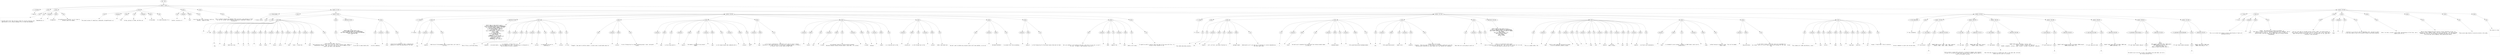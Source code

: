 digraph lpegNode {

node [fontname=Helvetica]
edge [style=dashed]

doc_0 [label="doc - 263"]


doc_0 -> { section_1}
{rank=same; section_1}

section_1 [label="section: 1-228"]


// END RANK doc_0

section_1 -> { header_2 prose_3 prose_4 prose_5 prose_6 prose_7 section_8 section_9}
{rank=same; header_2 prose_3 prose_4 prose_5 prose_6 prose_7 section_8 section_9}

header_2 [label="1 : Compiler"]

prose_3 [label="prose"]

prose_4 [label="prose"]

prose_5 [label="prose"]

prose_6 [label="prose"]

prose_7 [label="prose"]

section_8 [label="section: 21-153"]

section_9 [label="section: 229-263"]


// END RANK section_1

header_2 -> leaf_10
leaf_10  [color=Gray,shape=rectangle,fontname=Inconsolata,label="* Compiler"]
// END RANK header_2

prose_3 -> { raw_11}
{rank=same; raw_11}

raw_11 [label="raw"]


// END RANK prose_3

raw_11 -> leaf_12
leaf_12  [color=Gray,shape=rectangle,fontname=Inconsolata,label="


I decided awhile back that the best format for storing libraries and
applications is as a SQLite database full of blobs and metadata.
"]
// END RANK raw_11

prose_4 -> { raw_13 prespace_14 literal_15 raw_16}
{rank=same; raw_13 prespace_14 literal_15 raw_16}

raw_13 [label="raw"]

prespace_14 [label="prespace"]

literal_15 [label="literal"]

raw_16 [label="raw"]


// END RANK prose_4

raw_13 -> leaf_17
leaf_17  [color=Gray,shape=rectangle,fontname=Inconsolata,label="
Dependencies in"]
// END RANK raw_13

prespace_14 -> leaf_18
leaf_18  [color=Gray,shape=rectangle,fontname=Inconsolata,label=" "]
// END RANK prespace_14

literal_15 -> leaf_19
leaf_19  [color=Gray,shape=rectangle,fontname=Inconsolata,label="bridgetools"]
// END RANK literal_15

raw_16 -> leaf_20
leaf_20  [color=Gray,shape=rectangle,fontname=Inconsolata,label=" are getting out of control, so it's time to
actually make this happen.
"]
// END RANK raw_16

prose_5 -> { raw_21 prespace_22 literal_23 raw_24 prespace_25 literal_26 raw_27}
{rank=same; raw_21 prespace_22 literal_23 raw_24 prespace_25 literal_26 raw_27}

raw_21 [label="raw"]

prespace_22 [label="prespace"]

literal_23 [label="literal"]

raw_24 [label="raw"]

prespace_25 [label="prespace"]

literal_26 [label="literal"]

raw_27 [label="raw"]


// END RANK prose_5

raw_21 -> leaf_28
leaf_28  [color=Gray,shape=rectangle,fontname=Inconsolata,label="
The actual process of compiling is admirably straightforward; we"]
// END RANK raw_21

prespace_22 -> leaf_29
leaf_29  [color=Gray,shape=rectangle,fontname=Inconsolata,label=" "]
// END RANK prespace_22

literal_23 -> leaf_30
leaf_30  [color=Gray,shape=rectangle,fontname=Inconsolata,label="load"]
// END RANK literal_23

raw_24 -> leaf_31
leaf_31  [color=Gray,shape=rectangle,fontname=Inconsolata,label=" a
string, giving it a name, and then use"]
// END RANK raw_24

prespace_25 -> leaf_32
leaf_32  [color=Gray,shape=rectangle,fontname=Inconsolata,label=" "]
// END RANK prespace_25

literal_26 -> leaf_33
leaf_33  [color=Gray,shape=rectangle,fontname=Inconsolata,label="string.dump"]
// END RANK literal_26

raw_27 -> leaf_34
leaf_34  [color=Gray,shape=rectangle,fontname=Inconsolata,label=" to create bytecode of it.
"]
// END RANK raw_27

prose_6 -> { raw_35 prespace_36 literal_37 raw_38}
{rank=same; raw_35 prespace_36 literal_37 raw_38}

raw_35 [label="raw"]

prespace_36 [label="prespace"]

literal_37 [label="literal"]

raw_38 [label="raw"]


// END RANK prose_6

raw_35 -> leaf_39
leaf_39  [color=Gray,shape=rectangle,fontname=Inconsolata,label="
Another invocation of"]
// END RANK raw_35

prespace_36 -> leaf_40
leaf_40  [color=Gray,shape=rectangle,fontname=Inconsolata,label=" "]
// END RANK prespace_36

literal_37 -> leaf_41
leaf_41  [color=Gray,shape=rectangle,fontname=Inconsolata,label="load"]
// END RANK literal_37

raw_38 -> leaf_42
leaf_42  [color=Gray,shape=rectangle,fontname=Inconsolata,label=" turns this back into a function, which we
execute.  Simple as that.
"]
// END RANK raw_38

prose_7 -> { raw_43}
{rank=same; raw_43}

raw_43 [label="raw"]


// END RANK prose_7

raw_43 -> leaf_44
leaf_44  [color=Gray,shape=rectangle,fontname=Inconsolata,label="
Here I intend to design the database table structure, and continue to flesh
out the full system, while hopefully avoiding my lamentable tendency to
overspecify.

"]
// END RANK raw_43

section_8 -> { header_45 prose_46 section_47 section_48 section_49 section_50}
{rank=same; header_45 prose_46 section_47 section_48 section_49 section_50}

header_45 [label="2 : SQLite tables"]

prose_46 [label="prose"]

section_47 [label="section: 24-45"]

section_48 [label="section: 46-106"]

section_49 [label="section: 107-153"]

section_50 [label="section: 154-221"]


// END RANK section_8

header_45 -> leaf_51
leaf_51  [color=Gray,shape=rectangle,fontname=Inconsolata,label="** SQLite tables"]
// END RANK header_45

prose_46 -> { raw_52}
{rank=same; raw_52}

raw_52 [label="raw"]


// END RANK prose_46

raw_52 -> leaf_53
leaf_53  [color=Gray,shape=rectangle,fontname=Inconsolata,label="

"]
// END RANK raw_52

section_47 -> { header_54 prose_55 prose_56 codeblock_57 prose_58}
{rank=same; header_54 prose_55 prose_56 codeblock_57 prose_58}

header_54 [label="3 : code"]

prose_55 [label="prose"]

prose_56 [label="prose"]

codeblock_57 [label="code block 34-40"]

prose_58 [label="prose"]


// END RANK section_47

header_54 -> leaf_59
leaf_59  [color=Gray,shape=rectangle,fontname=Inconsolata,label="*** code"]
// END RANK header_54

prose_55 -> { raw_60 prespace_61 literal_62 raw_63 prespace_64 literal_65 raw_66 prespace_67 literal_68 raw_69 prespace_70 literal_71 raw_72 prespace_73 literal_74 raw_75 prespace_76 literal_77 raw_78}
{rank=same; raw_60 prespace_61 literal_62 raw_63 prespace_64 literal_65 raw_66 prespace_67 literal_68 raw_69 prespace_70 literal_71 raw_72 prespace_73 literal_74 raw_75 prespace_76 literal_77 raw_78}

raw_60 [label="raw"]

prespace_61 [label="prespace"]

literal_62 [label="literal"]

raw_63 [label="raw"]

prespace_64 [label="prespace"]

literal_65 [label="literal"]

raw_66 [label="raw"]

prespace_67 [label="prespace"]

literal_68 [label="literal"]

raw_69 [label="raw"]

prespace_70 [label="prespace"]

literal_71 [label="literal"]

raw_72 [label="raw"]

prespace_73 [label="prespace"]

literal_74 [label="literal"]

raw_75 [label="raw"]

prespace_76 [label="prespace"]

literal_77 [label="literal"]

raw_78 [label="raw"]


// END RANK prose_55

raw_60 -> leaf_79
leaf_79  [color=Gray,shape=rectangle,fontname=Inconsolata,label="

  The"]
// END RANK raw_60

prespace_61 -> leaf_80
leaf_80  [color=Gray,shape=rectangle,fontname=Inconsolata,label=" "]
// END RANK prespace_61

literal_62 -> leaf_81
leaf_81  [color=Gray,shape=rectangle,fontname=Inconsolata,label="code"]
// END RANK literal_62

raw_63 -> leaf_82
leaf_82  [color=Gray,shape=rectangle,fontname=Inconsolata,label=" table has a key"]
// END RANK raw_63

prespace_64 -> leaf_83
leaf_83  [color=Gray,shape=rectangle,fontname=Inconsolata,label=" "]
// END RANK prespace_64

literal_65 -> leaf_84
leaf_84  [color=Gray,shape=rectangle,fontname=Inconsolata,label="id"]
// END RANK literal_65

raw_66 -> leaf_85
leaf_85  [color=Gray,shape=rectangle,fontname=Inconsolata,label=", a"]
// END RANK raw_66

prespace_67 -> leaf_86
leaf_86  [color=Gray,shape=rectangle,fontname=Inconsolata,label=" "]
// END RANK prespace_67

literal_68 -> leaf_87
leaf_87  [color=Gray,shape=rectangle,fontname=Inconsolata,label="blob"]
// END RANK literal_68

raw_69 -> leaf_88
leaf_88  [color=Gray,shape=rectangle,fontname=Inconsolata,label=" field"]
// END RANK raw_69

prespace_70 -> leaf_89
leaf_89  [color=Gray,shape=rectangle,fontname=Inconsolata,label=" "]
// END RANK prespace_70

literal_71 -> leaf_90
leaf_90  [color=Gray,shape=rectangle,fontname=Inconsolata,label="binary"]
// END RANK literal_71

raw_72 -> leaf_91
leaf_91  [color=Gray,shape=rectangle,fontname=Inconsolata,label=", and a"]
// END RANK raw_72

prespace_73 -> leaf_92
leaf_92  [color=Gray,shape=rectangle,fontname=Inconsolata,label=""]
// END RANK prespace_73

literal_74 -> leaf_93
leaf_93  [color=Gray,shape=rectangle,fontname=Inconsolata,label="hash"]
// END RANK literal_74

raw_75 -> leaf_94
leaf_94  [color=Gray,shape=rectangle,fontname=Inconsolata,label=" field.  I think the"]
// END RANK raw_75

prespace_76 -> leaf_95
leaf_95  [color=Gray,shape=rectangle,fontname=Inconsolata,label=" "]
// END RANK prespace_76

literal_77 -> leaf_96
leaf_96  [color=Gray,shape=rectangle,fontname=Inconsolata,label="hash"]
// END RANK literal_77

raw_78 -> leaf_97
leaf_97  [color=Gray,shape=rectangle,fontname=Inconsolata,label=" field should be SHA3, just as a
best-practices sort of thing. As it turns out, after running a test, SHA512 is
substantially faster.  Now, this may or may not be true of SHA512 in pure
LuaJIT, but that's less important.
"]
// END RANK raw_78

prose_56 -> { raw_98}
{rank=same; raw_98}

raw_98 [label="raw"]


// END RANK prose_56

raw_98 -> leaf_99
leaf_99  [color=Gray,shape=rectangle,fontname=Inconsolata,label="
So we want to open/create with:
"]
// END RANK raw_98

codeblock_57 -> leaf_100
leaf_100  [color=Gray,shape=rectangle,fontname=Inconsolata,label="CREATE TABLE IF NOT EXISTS code (
   code_id INTEGER PRIMARY KEY AUTOINCREMENT,
   hash TEXT UNIQUE NOT NULL ON CONFLICT DO NOTHING,
   binary BLOB NOT NULL
);"]
// END RANK codeblock_57

prose_58 -> { raw_101 prespace_102 literal_103 raw_104}
{rank=same; raw_101 prespace_102 literal_103 raw_104}

raw_101 [label="raw"]

prespace_102 [label="prespace"]

literal_103 [label="literal"]

raw_104 [label="raw"]


// END RANK prose_58

raw_101 -> leaf_105
leaf_105  [color=Gray,shape=rectangle,fontname=Inconsolata,label="
strictly speaking"]
// END RANK raw_101

prespace_102 -> leaf_106
leaf_106  [color=Gray,shape=rectangle,fontname=Inconsolata,label=" "]
// END RANK prespace_102

literal_103 -> leaf_107
leaf_107  [color=Gray,shape=rectangle,fontname=Inconsolata,label="blob"]
// END RANK literal_103

raw_104 -> leaf_108
leaf_108  [color=Gray,shape=rectangle,fontname=Inconsolata,label=" should also be UNIQUE but that's comparatively
expensive to check and guaranteed by the hash.

"]
// END RANK raw_104

section_48 -> { header_109 prose_110 codeblock_111 prose_112 prose_113 prose_114 prose_115 prose_116 prose_117 prose_118 prose_119 prose_120 prose_121}
{rank=same; header_109 prose_110 codeblock_111 prose_112 prose_113 prose_114 prose_115 prose_116 prose_117 prose_118 prose_119 prose_120 prose_121}

header_109 [label="3 : module"]

prose_110 [label="prose"]

codeblock_111 [label="code block 51-69"]

prose_112 [label="prose"]

prose_113 [label="prose"]

prose_114 [label="prose"]

prose_115 [label="prose"]

prose_116 [label="prose"]

prose_117 [label="prose"]

prose_118 [label="prose"]

prose_119 [label="prose"]

prose_120 [label="prose"]

prose_121 [label="prose"]


// END RANK section_48

header_109 -> leaf_122
leaf_122  [color=Gray,shape=rectangle,fontname=Inconsolata,label="*** module"]
// END RANK header_109

prose_110 -> { raw_123 prespace_124 literal_125 raw_126}
{rank=same; raw_123 prespace_124 literal_125 raw_126}

raw_123 [label="raw"]

prespace_124 [label="prespace"]

literal_125 [label="literal"]

raw_126 [label="raw"]


// END RANK prose_110

raw_123 -> leaf_127
leaf_127  [color=Gray,shape=rectangle,fontname=Inconsolata,label="

  The"]
// END RANK raw_123

prespace_124 -> leaf_128
leaf_128  [color=Gray,shape=rectangle,fontname=Inconsolata,label=" "]
// END RANK prespace_124

literal_125 -> leaf_129
leaf_129  [color=Gray,shape=rectangle,fontname=Inconsolata,label="modules"]
// END RANK literal_125

raw_126 -> leaf_130
leaf_130  [color=Gray,shape=rectangle,fontname=Inconsolata,label=" table has all the metadata about a given blob. Let's mock it
up first.
"]
// END RANK raw_126

codeblock_111 -> leaf_131
leaf_131  [color=Gray,shape=rectangle,fontname=Inconsolata,label="CREATE TABLE IF NOT EXISTS module (
   module_id INTEGER PRIMARY KEY AUTOINCREMENT,
   time DATETIME DEFAULT CURRENT_TIMESTAMP,
   snapshot INTEGER DEFAULT 1,
   version STRING DEFAULT 'SNAPSHOT',
   name STRING NOT NULL,
   type STRING DEFAULT 'luaJIT-bytecode',
   branch STRING,
   vc_hash STRING,
   project INTEGER NOT NULL,
   code INTEGER,
   FOREIGN KEY (project_id)
      REFERENCES project (project_id)
      ON DELETE RESTRICT
   FOREIGN KEY (code_id)
      REFERENCES code (code_id)
);"]
// END RANK codeblock_111

prose_112 -> { raw_132 prespace_133 literal_134 raw_135 prespace_136 literal_137 raw_138 prespace_139 literal_140 raw_141}
{rank=same; raw_132 prespace_133 literal_134 raw_135 prespace_136 literal_137 raw_138 prespace_139 literal_140 raw_141}

raw_132 [label="raw"]

prespace_133 [label="prespace"]

literal_134 [label="literal"]

raw_135 [label="raw"]

prespace_136 [label="prespace"]

literal_137 [label="literal"]

raw_138 [label="raw"]

prespace_139 [label="prespace"]

literal_140 [label="literal"]

raw_141 [label="raw"]


// END RANK prose_112

raw_132 -> leaf_142
leaf_142  [color=Gray,shape=rectangle,fontname=Inconsolata,label="
Most of this is self-describing."]
// END RANK raw_132

prespace_133 -> leaf_143
leaf_143  [color=Gray,shape=rectangle,fontname=Inconsolata,label=" "]
// END RANK prespace_133

literal_134 -> leaf_144
leaf_144  [color=Gray,shape=rectangle,fontname=Inconsolata,label="snapshot"]
// END RANK literal_134

raw_135 -> leaf_145
leaf_145  [color=Gray,shape=rectangle,fontname=Inconsolata,label=" is a boolean, if false this is a
versioned module.  We'll be adding that later, so everything is configured so
that by default we have a snapshot. "]
// END RANK raw_135

prespace_136 -> leaf_146
leaf_146  [color=Gray,shape=rectangle,fontname=Inconsolata,label=" "]
// END RANK prespace_136

literal_137 -> leaf_147
leaf_147  [color=Gray,shape=rectangle,fontname=Inconsolata,label="version"]
// END RANK literal_137

raw_138 -> leaf_148
leaf_148  [color=Gray,shape=rectangle,fontname=Inconsolata,label=" is expected to be set to
something if"]
// END RANK raw_138

prespace_139 -> leaf_149
leaf_149  [color=Gray,shape=rectangle,fontname=Inconsolata,label=" "]
// END RANK prespace_139

literal_140 -> leaf_150
leaf_150  [color=Gray,shape=rectangle,fontname=Inconsolata,label="version"]
// END RANK literal_140

raw_141 -> leaf_151
leaf_151  [color=Gray,shape=rectangle,fontname=Inconsolata,label=" is true.
"]
// END RANK raw_141

prose_113 -> { raw_152 prespace_153 literal_154 raw_155}
{rank=same; raw_152 prespace_153 literal_154 raw_155}

raw_152 [label="raw"]

prespace_153 [label="prespace"]

literal_154 [label="literal"]

raw_155 [label="raw"]


// END RANK prose_113

raw_152 -> leaf_156
leaf_156  [color=Gray,shape=rectangle,fontname=Inconsolata,label="
Thought: I may want to enforce semver, in which case it would make sense for"]
// END RANK raw_152

prespace_153 -> leaf_157
leaf_157  [color=Gray,shape=rectangle,fontname=Inconsolata,label=""]
// END RANK prespace_153

literal_154 -> leaf_158
leaf_158  [color=Gray,shape=rectangle,fontname=Inconsolata,label="version"]
// END RANK literal_154

raw_155 -> leaf_159
leaf_159  [color=Gray,shape=rectangle,fontname=Inconsolata,label=" to be a foreign key to a table containing major, minor, and patch
fields.
"]
// END RANK raw_155

prose_114 -> { prespace_160 literal_161 raw_162 prespace_163 literal_164 raw_165 prespace_166 literal_167 raw_168 prespace_169 literal_170 raw_171}
{rank=same; prespace_160 literal_161 raw_162 prespace_163 literal_164 raw_165 prespace_166 literal_167 raw_168 prespace_169 literal_170 raw_171}

prespace_160 [label="prespace"]

literal_161 [label="literal"]

raw_162 [label="raw"]

prespace_163 [label="prespace"]

literal_164 [label="literal"]

raw_165 [label="raw"]

prespace_166 [label="prespace"]

literal_167 [label="literal"]

raw_168 [label="raw"]

prespace_169 [label="prespace"]

literal_170 [label="literal"]

raw_171 [label="raw"]


// END RANK prose_114

prespace_160 -> leaf_172
leaf_172  [color=Gray,shape=rectangle,fontname=Inconsolata,label=""]
// END RANK prespace_160

literal_161 -> leaf_173
leaf_173  [color=Gray,shape=rectangle,fontname=Inconsolata,label="name"]
// END RANK literal_161

raw_162 -> leaf_174
leaf_174  [color=Gray,shape=rectangle,fontname=Inconsolata,label=" is the string used to"]
// END RANK raw_162

prespace_163 -> leaf_175
leaf_175  [color=Gray,shape=rectangle,fontname=Inconsolata,label=" "]
// END RANK prespace_163

literal_164 -> leaf_176
leaf_176  [color=Gray,shape=rectangle,fontname=Inconsolata,label="require"]
// END RANK literal_164

raw_165 -> leaf_177
leaf_177  [color=Gray,shape=rectangle,fontname=Inconsolata,label=" the module, stripped of any project
header. "]
// END RANK raw_165

prespace_166 -> leaf_178
leaf_178  [color=Gray,shape=rectangle,fontname=Inconsolata,label=" "]
// END RANK prespace_166

literal_167 -> leaf_179
leaf_179  [color=Gray,shape=rectangle,fontname=Inconsolata,label="name"]
// END RANK literal_167

raw_168 -> leaf_180
leaf_180  [color=Gray,shape=rectangle,fontname=Inconsolata,label=" is not unique except when combined with a"]
// END RANK raw_168

prespace_169 -> leaf_181
leaf_181  [color=Gray,shape=rectangle,fontname=Inconsolata,label=" "]
// END RANK prespace_169

literal_170 -> leaf_182
leaf_182  [color=Gray,shape=rectangle,fontname=Inconsolata,label="project"]
// END RANK literal_170

raw_171 -> leaf_183
leaf_183  [color=Gray,shape=rectangle,fontname=Inconsolata,label=", which
is.
"]
// END RANK raw_171

prose_115 -> { prespace_184 literal_185 raw_186}
{rank=same; prespace_184 literal_185 raw_186}

prespace_184 [label="prespace"]

literal_185 [label="literal"]

raw_186 [label="raw"]


// END RANK prose_115

prespace_184 -> leaf_187
leaf_187  [color=Gray,shape=rectangle,fontname=Inconsolata,label=""]
// END RANK prespace_184

literal_185 -> leaf_188
leaf_188  [color=Gray,shape=rectangle,fontname=Inconsolata,label="type"]
// END RANK literal_185

raw_186 -> leaf_189
leaf_189  [color=Gray,shape=rectangle,fontname=Inconsolata,label=" is for future compatibility. Eventually we'll want to store C shared
libraries in the codex, and Orb is in principle language-agnostic, so there's
no natural limit to what types we might have.
"]
// END RANK raw_186

prose_116 -> { prespace_190 literal_191 raw_192 prespace_193 literal_194 raw_195 prespace_196 literal_197 raw_198 prespace_199 literal_200 raw_201}
{rank=same; prespace_190 literal_191 raw_192 prespace_193 literal_194 raw_195 prespace_196 literal_197 raw_198 prespace_199 literal_200 raw_201}

prespace_190 [label="prespace"]

literal_191 [label="literal"]

raw_192 [label="raw"]

prespace_193 [label="prespace"]

literal_194 [label="literal"]

raw_195 [label="raw"]

prespace_196 [label="prespace"]

literal_197 [label="literal"]

raw_198 [label="raw"]

prespace_199 [label="prespace"]

literal_200 [label="literal"]

raw_201 [label="raw"]


// END RANK prose_116

prespace_190 -> leaf_202
leaf_202  [color=Gray,shape=rectangle,fontname=Inconsolata,label=""]
// END RANK prespace_190

literal_191 -> leaf_203
leaf_203  [color=Gray,shape=rectangle,fontname=Inconsolata,label="branch"]
// END RANK literal_191

raw_192 -> leaf_204
leaf_204  [color=Gray,shape=rectangle,fontname=Inconsolata,label=" and"]
// END RANK raw_192

prespace_193 -> leaf_205
leaf_205  [color=Gray,shape=rectangle,fontname=Inconsolata,label=" "]
// END RANK prespace_193

literal_194 -> leaf_206
leaf_206  [color=Gray,shape=rectangle,fontname=Inconsolata,label="vc_hash"]
// END RANK literal_194

raw_195 -> leaf_207
leaf_207  [color=Gray,shape=rectangle,fontname=Inconsolata,label=" are optional fields for version-control purposes.
Optional because release software doesn't need them.  It's called"]
// END RANK raw_195

prespace_196 -> leaf_208
leaf_208  [color=Gray,shape=rectangle,fontname=Inconsolata,label=" "]
// END RANK prespace_196

literal_197 -> leaf_209
leaf_209  [color=Gray,shape=rectangle,fontname=Inconsolata,label="vc_hash"]
// END RANK literal_197

raw_198 -> leaf_210
leaf_210  [color=Gray,shape=rectangle,fontname=Inconsolata,label="
because"]
// END RANK raw_198

prespace_199 -> leaf_211
leaf_211  [color=Gray,shape=rectangle,fontname=Inconsolata,label=" "]
// END RANK prespace_199

literal_200 -> leaf_212
leaf_212  [color=Gray,shape=rectangle,fontname=Inconsolata,label="commit"]
// END RANK literal_200

raw_201 -> leaf_213
leaf_213  [color=Gray,shape=rectangle,fontname=Inconsolata,label=" is a reserved word in SQL.
"]
// END RANK raw_201

prose_117 -> { prespace_214 literal_215 raw_216 prespace_217 literal_218 raw_219}
{rank=same; prespace_214 literal_215 raw_216 prespace_217 literal_218 raw_219}

prespace_214 [label="prespace"]

literal_215 [label="literal"]

raw_216 [label="raw"]

prespace_217 [label="prespace"]

literal_218 [label="literal"]

raw_219 [label="raw"]


// END RANK prose_117

prespace_214 -> leaf_220
leaf_220  [color=Gray,shape=rectangle,fontname=Inconsolata,label=""]
// END RANK prespace_214

literal_215 -> leaf_221
leaf_221  [color=Gray,shape=rectangle,fontname=Inconsolata,label="project_id"]
// END RANK literal_215

raw_216 -> leaf_222
leaf_222  [color=Gray,shape=rectangle,fontname=Inconsolata,label=" is the foreign key to the"]
// END RANK raw_216

prespace_217 -> leaf_223
leaf_223  [color=Gray,shape=rectangle,fontname=Inconsolata,label=" "]
// END RANK prespace_217

literal_218 -> leaf_224
leaf_224  [color=Gray,shape=rectangle,fontname=Inconsolata,label="project"]
// END RANK literal_218

raw_219 -> leaf_225
leaf_225  [color=Gray,shape=rectangle,fontname=Inconsolata,label=" table, described next.
"]
// END RANK raw_219

prose_118 -> { raw_226 prespace_227 literal_228 raw_229}
{rank=same; raw_226 prespace_227 literal_228 raw_229}

raw_226 [label="raw"]

prespace_227 [label="prespace"]

literal_228 [label="literal"]

raw_229 [label="raw"]


// END RANK prose_118

raw_226 -> leaf_230
leaf_230  [color=Gray,shape=rectangle,fontname=Inconsolata,label="
We don't want to delete any projects which still have modules, so we use"]
// END RANK raw_226

prespace_227 -> leaf_231
leaf_231  [color=Gray,shape=rectangle,fontname=Inconsolata,label=""]
// END RANK prespace_227

literal_228 -> leaf_232
leaf_232  [color=Gray,shape=rectangle,fontname=Inconsolata,label="ON DELETE RESTRICT"]
// END RANK literal_228

raw_229 -> leaf_233
leaf_233  [color=Gray,shape=rectangle,fontname=Inconsolata,label=" to prevent this from succeeding.
"]
// END RANK raw_229

prose_119 -> { prespace_234 literal_235 raw_236}
{rank=same; prespace_234 literal_235 raw_236}

prespace_234 [label="prespace"]

literal_235 [label="literal"]

raw_236 [label="raw"]


// END RANK prose_119

prespace_234 -> leaf_237
leaf_237  [color=Gray,shape=rectangle,fontname=Inconsolata,label=""]
// END RANK prespace_234

literal_235 -> leaf_238
leaf_238  [color=Gray,shape=rectangle,fontname=Inconsolata,label="code_id"]
// END RANK literal_235

raw_236 -> leaf_239
leaf_239  [color=Gray,shape=rectangle,fontname=Inconsolata,label=" is the foreign key for the actual binary blob and its hash.
"]
// END RANK raw_236

prose_120 -> { raw_240 prespace_241 literal_242 raw_243 prespace_244 literal_245 raw_246}
{rank=same; raw_240 prespace_241 literal_242 raw_243 prespace_244 literal_245 raw_246}

raw_240 [label="raw"]

prespace_241 [label="prespace"]

literal_242 [label="literal"]

raw_243 [label="raw"]

prespace_244 [label="prespace"]

literal_245 [label="literal"]

raw_246 [label="raw"]


// END RANK prose_120

raw_240 -> leaf_247
leaf_247  [color=Gray,shape=rectangle,fontname=Inconsolata,label="
Not sure whether to de-normalize the hash, and since I'm not sure, we won't
for now.  It doesn't seem necessary since we'll"]
// END RANK raw_240

prespace_241 -> leaf_248
leaf_248  [color=Gray,shape=rectangle,fontname=Inconsolata,label=" "]
// END RANK prespace_241

literal_242 -> leaf_249
leaf_249  [color=Gray,shape=rectangle,fontname=Inconsolata,label="JOIN"]
// END RANK literal_242

raw_243 -> leaf_250
leaf_250  [color=Gray,shape=rectangle,fontname=Inconsolata,label=" against the"]
// END RANK raw_243

prespace_244 -> leaf_251
leaf_251  [color=Gray,shape=rectangle,fontname=Inconsolata,label=" "]
// END RANK prespace_244

literal_245 -> leaf_252
leaf_252  [color=Gray,shape=rectangle,fontname=Inconsolata,label="code"]
// END RANK literal_245

raw_246 -> leaf_253
leaf_253  [color=Gray,shape=rectangle,fontname=Inconsolata,label="
table in all cases.
"]
// END RANK raw_246

prose_121 -> { raw_254}
{rank=same; raw_254}

raw_254 [label="raw"]


// END RANK prose_121

raw_254 -> leaf_255
leaf_255  [color=Gray,shape=rectangle,fontname=Inconsolata,label="
It might be useful to add at least the hash of the source Orb file, I'm
trying to stay focused for now.

"]
// END RANK raw_254

section_49 -> { header_256 prose_257 prose_258 prose_259 prose_260 prose_261 codeblock_262 prose_263 prose_264 prose_265 prose_266}
{rank=same; header_256 prose_257 prose_258 prose_259 prose_260 prose_261 codeblock_262 prose_263 prose_264 prose_265 prose_266}

header_256 [label="3 : project"]

prose_257 [label="prose"]

prose_258 [label="prose"]

prose_259 [label="prose"]

prose_260 [label="prose"]

prose_261 [label="prose"]

codeblock_262 [label="code block 126-136"]

prose_263 [label="prose"]

prose_264 [label="prose"]

prose_265 [label="prose"]

prose_266 [label="prose"]


// END RANK section_49

header_256 -> leaf_267
leaf_267  [color=Gray,shape=rectangle,fontname=Inconsolata,label="*** project"]
// END RANK header_256

prose_257 -> { raw_268}
{rank=same; raw_268}

raw_268 [label="raw"]


// END RANK prose_257

raw_268 -> leaf_269
leaf_269  [color=Gray,shape=rectangle,fontname=Inconsolata,label="

This table describes projects.
"]
// END RANK raw_268

prose_258 -> { raw_270 prespace_271 literal_272 raw_273 prespace_274 literal_275 raw_276}
{rank=same; raw_270 prespace_271 literal_272 raw_273 prespace_274 literal_275 raw_276}

raw_270 [label="raw"]

prespace_271 [label="prespace"]

literal_272 [label="literal"]

raw_273 [label="raw"]

prespace_274 [label="prespace"]

literal_275 [label="literal"]

raw_276 [label="raw"]


// END RANK prose_258

raw_270 -> leaf_277
leaf_277  [color=Gray,shape=rectangle,fontname=Inconsolata,label="
Our"]
// END RANK raw_270

prespace_271 -> leaf_278
leaf_278  [color=Gray,shape=rectangle,fontname=Inconsolata,label=" "]
// END RANK prespace_271

literal_272 -> leaf_279
leaf_279  [color=Gray,shape=rectangle,fontname=Inconsolata,label="require"]
// END RANK literal_272

raw_273 -> leaf_280
leaf_280  [color=Gray,shape=rectangle,fontname=Inconsolata,label=" will, at first, just add a function to"]
// END RANK raw_273

prespace_274 -> leaf_281
leaf_281  [color=Gray,shape=rectangle,fontname=Inconsolata,label=" "]
// END RANK prespace_274

literal_275 -> leaf_282
leaf_282  [color=Gray,shape=rectangle,fontname=Inconsolata,label="package.loader"]
// END RANK literal_275

raw_276 -> leaf_283
leaf_283  [color=Gray,shape=rectangle,fontname=Inconsolata,label=".
Additionally we'll use some sort of manifest to resolve dependencies,
but that comes later.
"]
// END RANK raw_276

prose_259 -> { raw_284 prespace_285 italic_286 raw_287 prespace_288 literal_289 raw_290 prespace_291 literal_292 raw_293}
{rank=same; raw_284 prespace_285 italic_286 raw_287 prespace_288 literal_289 raw_290 prespace_291 literal_292 raw_293}

raw_284 [label="raw"]

prespace_285 [label="prespace"]

italic_286 [label="italic"]

raw_287 [label="raw"]

prespace_288 [label="prespace"]

literal_289 [label="literal"]

raw_290 [label="raw"]

prespace_291 [label="prespace"]

literal_292 [label="literal"]

raw_293 [label="raw"]


// END RANK prose_259

raw_284 -> leaf_294
leaf_294  [color=Gray,shape=rectangle,fontname=Inconsolata,label="
I"]
// END RANK raw_284

prespace_285 -> leaf_295
leaf_295  [color=Gray,shape=rectangle,fontname=Inconsolata,label=" "]
// END RANK prespace_285

italic_286 -> leaf_296
leaf_296  [color=Gray,shape=rectangle,fontname=Inconsolata,label="think"]
// END RANK italic_286

raw_287 -> leaf_297
leaf_297  [color=Gray,shape=rectangle,fontname=Inconsolata,label=" the best way to separate fully-qualified from relative module names
is like so:"]
// END RANK raw_287

prespace_288 -> leaf_298
leaf_298  [color=Gray,shape=rectangle,fontname=Inconsolata,label=" "]
// END RANK prespace_288

literal_289 -> leaf_299
leaf_299  [color=Gray,shape=rectangle,fontname=Inconsolata,label="modname/submod"]
// END RANK literal_289

raw_290 -> leaf_300
leaf_300  [color=Gray,shape=rectangle,fontname=Inconsolata,label=","]
// END RANK raw_290

prespace_291 -> leaf_301
leaf_301  [color=Gray,shape=rectangle,fontname=Inconsolata,label=" "]
// END RANK prespace_291

literal_292 -> leaf_302
leaf_302  [color=Gray,shape=rectangle,fontname=Inconsolata,label="fully.qualified.project:modname/submod"]
// END RANK literal_292

raw_293 -> leaf_303
leaf_303  [color=Gray,shape=rectangle,fontname=Inconsolata,label=".
"]
// END RANK raw_293

prose_260 -> { raw_304 prespace_305 literal_306 raw_307 prespace_308 bold_309 raw_310}
{rank=same; raw_304 prespace_305 literal_306 raw_307 prespace_308 bold_309 raw_310}

raw_304 [label="raw"]

prespace_305 [label="prespace"]

literal_306 [label="literal"]

raw_307 [label="raw"]

prespace_308 [label="prespace"]

bold_309 [label="bold"]

raw_310 [label="raw"]


// END RANK prose_260

raw_304 -> leaf_311
leaf_311  [color=Gray,shape=rectangle,fontname=Inconsolata,label="
Any"]
// END RANK raw_304

prespace_305 -> leaf_312
leaf_312  [color=Gray,shape=rectangle,fontname=Inconsolata,label=" "]
// END RANK prespace_305

literal_306 -> leaf_313
leaf_313  [color=Gray,shape=rectangle,fontname=Inconsolata,label="fully.qualified.project"]
// END RANK literal_306

raw_307 -> leaf_314
leaf_314  [color=Gray,shape=rectangle,fontname=Inconsolata,label=" needs to be"]
// END RANK raw_307

prespace_308 -> leaf_315
leaf_315  [color=Gray,shape=rectangle,fontname=Inconsolata,label=" "]
// END RANK prespace_308

bold_309 -> leaf_316
leaf_316  [color=Gray,shape=rectangle,fontname=Inconsolata,label="globally"]
// END RANK bold_309

raw_310 -> leaf_317
leaf_317  [color=Gray,shape=rectangle,fontname=Inconsolata,label=" unique across all bridge
projects.  There has never in the history of ever been a good way to do this.
Having project manifests at least keeps this from leaking into codebases.
"]
// END RANK raw_310

prose_261 -> { raw_318 prespace_319 literal_320 raw_321}
{rank=same; raw_318 prespace_319 literal_320 raw_321}

raw_318 [label="raw"]

prespace_319 [label="prespace"]

literal_320 [label="literal"]

raw_321 [label="raw"]


// END RANK prose_261

raw_318 -> leaf_322
leaf_322  [color=Gray,shape=rectangle,fontname=Inconsolata,label="
Note that we're just going to split on"]
// END RANK raw_318

prespace_319 -> leaf_323
leaf_323  [color=Gray,shape=rectangle,fontname=Inconsolata,label=" "]
// END RANK prespace_319

literal_320 -> leaf_324
leaf_324  [color=Gray,shape=rectangle,fontname=Inconsolata,label=":"]
// END RANK literal_320

raw_321 -> leaf_325
leaf_325  [color=Gray,shape=rectangle,fontname=Inconsolata,label=", there's no expectation that either
side is formatted in any special way.  Any \"valid utf8\" except let's be real,
I'm not even going to sanitize your string...
"]
// END RANK raw_321

codeblock_262 -> leaf_326
leaf_326  [color=Gray,shape=rectangle,fontname=Inconsolata,label="CREATE TABLE IF NOT EXISTS project (
   project_id INTEGER PRIMARY KEY AUTOINCREMENT,
   name STRING UNIQUE NOT NULL ON CONFLICT IGNORE,
   repo STRING,
   repo_type STRING DEFAULT 'git',
   repo_alternates STRING,
   home STRING,
   website STRING
);"]
// END RANK codeblock_262

prose_263 -> { raw_327 prespace_328 literal_329 raw_330 prespace_331 literal_332 raw_333 prespace_334 literal_335 raw_336 prespace_337 literal_338 raw_339 prespace_340 literal_341 raw_342 prespace_343 literal_344 raw_345}
{rank=same; raw_327 prespace_328 literal_329 raw_330 prespace_331 literal_332 raw_333 prespace_334 literal_335 raw_336 prespace_337 literal_338 raw_339 prespace_340 literal_341 raw_342 prespace_343 literal_344 raw_345}

raw_327 [label="raw"]

prespace_328 [label="prespace"]

literal_329 [label="literal"]

raw_330 [label="raw"]

prespace_331 [label="prespace"]

literal_332 [label="literal"]

raw_333 [label="raw"]

prespace_334 [label="prespace"]

literal_335 [label="literal"]

raw_336 [label="raw"]

prespace_337 [label="prespace"]

literal_338 [label="literal"]

raw_339 [label="raw"]

prespace_340 [label="prespace"]

literal_341 [label="literal"]

raw_342 [label="raw"]

prespace_343 [label="prespace"]

literal_344 [label="literal"]

raw_345 [label="raw"]


// END RANK prose_263

raw_327 -> leaf_346
leaf_346  [color=Gray,shape=rectangle,fontname=Inconsolata,label="
This is a simple table. The"]
// END RANK raw_327

prespace_328 -> leaf_347
leaf_347  [color=Gray,shape=rectangle,fontname=Inconsolata,label=" "]
// END RANK prespace_328

literal_329 -> leaf_348
leaf_348  [color=Gray,shape=rectangle,fontname=Inconsolata,label="name"]
// END RANK literal_329

raw_330 -> leaf_349
leaf_349  [color=Gray,shape=rectangle,fontname=Inconsolata,label=" field is most important and must be unique,
as we've indicated, globally unique."]
// END RANK raw_330

prespace_331 -> leaf_350
leaf_350  [color=Gray,shape=rectangle,fontname=Inconsolata,label=" "]
// END RANK prespace_331

literal_332 -> leaf_351
leaf_351  [color=Gray,shape=rectangle,fontname=Inconsolata,label="repo"]
// END RANK literal_332

raw_333 -> leaf_352
leaf_352  [color=Gray,shape=rectangle,fontname=Inconsolata,label=","]
// END RANK raw_333

prespace_334 -> leaf_353
leaf_353  [color=Gray,shape=rectangle,fontname=Inconsolata,label=" "]
// END RANK prespace_334

literal_335 -> leaf_354
leaf_354  [color=Gray,shape=rectangle,fontname=Inconsolata,label="home"]
// END RANK literal_335

raw_336 -> leaf_355
leaf_355  [color=Gray,shape=rectangle,fontname=Inconsolata,label=", and"]
// END RANK raw_336

prespace_337 -> leaf_356
leaf_356  [color=Gray,shape=rectangle,fontname=Inconsolata,label=" "]
// END RANK prespace_337

literal_338 -> leaf_357
leaf_357  [color=Gray,shape=rectangle,fontname=Inconsolata,label="website"]
// END RANK literal_338

raw_339 -> leaf_358
leaf_358  [color=Gray,shape=rectangle,fontname=Inconsolata,label=" are all
URIs; I think"]
// END RANK raw_339

prespace_340 -> leaf_359
leaf_359  [color=Gray,shape=rectangle,fontname=Inconsolata,label=" "]
// END RANK prespace_340

literal_341 -> leaf_360
leaf_360  [color=Gray,shape=rectangle,fontname=Inconsolata,label="repo"]
// END RANK literal_341

raw_342 -> leaf_361
leaf_361  [color=Gray,shape=rectangle,fontname=Inconsolata,label=" and"]
// END RANK raw_342

prespace_343 -> leaf_362
leaf_362  [color=Gray,shape=rectangle,fontname=Inconsolata,label=" "]
// END RANK prespace_343

literal_344 -> leaf_363
leaf_363  [color=Gray,shape=rectangle,fontname=Inconsolata,label="website"]
// END RANK literal_344

raw_345 -> leaf_364
leaf_364  [color=Gray,shape=rectangle,fontname=Inconsolata,label=" are fairly self-explanatory.
"]
// END RANK raw_345

prose_264 -> { prespace_365 literal_366 raw_367 prespace_368 literal_369 raw_370}
{rank=same; prespace_365 literal_366 raw_367 prespace_368 literal_369 raw_370}

prespace_365 [label="prespace"]

literal_366 [label="literal"]

raw_367 [label="raw"]

prespace_368 [label="prespace"]

literal_369 [label="literal"]

raw_370 [label="raw"]


// END RANK prose_264

prespace_365 -> leaf_371
leaf_371  [color=Gray,shape=rectangle,fontname=Inconsolata,label=""]
// END RANK prespace_365

literal_366 -> leaf_372
leaf_372  [color=Gray,shape=rectangle,fontname=Inconsolata,label="home"]
// END RANK literal_366

raw_367 -> leaf_373
leaf_373  [color=Gray,shape=rectangle,fontname=Inconsolata,label=" is intended to serve content, probably in JSON format, which can be
placed into a"]
// END RANK raw_367

prespace_368 -> leaf_374
leaf_374  [color=Gray,shape=rectangle,fontname=Inconsolata,label=" "]
// END RANK prespace_368

literal_369 -> leaf_375
leaf_375  [color=Gray,shape=rectangle,fontname=Inconsolata,label="codex"]
// END RANK literal_369

raw_370 -> leaf_376
leaf_376  [color=Gray,shape=rectangle,fontname=Inconsolata,label=" without having to compile a repo.  This will be added
(much) later.
"]
// END RANK raw_370

prose_265 -> { prespace_377 literal_378 raw_379}
{rank=same; prespace_377 literal_378 raw_379}

prespace_377 [label="prespace"]

literal_378 [label="literal"]

raw_379 [label="raw"]


// END RANK prose_265

prespace_377 -> leaf_380
leaf_380  [color=Gray,shape=rectangle,fontname=Inconsolata,label=""]
// END RANK prespace_377

literal_378 -> leaf_381
leaf_381  [color=Gray,shape=rectangle,fontname=Inconsolata,label="repo_alternates"]
// END RANK literal_378

raw_379 -> leaf_382
leaf_382  [color=Gray,shape=rectangle,fontname=Inconsolata,label=" is just what it says: if the main repo isn't available for
any reason, this is a list of URIs which can be checked for the repo.  Format
TBD.
"]
// END RANK raw_379

prose_266 -> { raw_383 prespace_384 literal_385 raw_386 prespace_387 literal_388 raw_389 prespace_390 literal_391 raw_392 prespace_393 literal_394 raw_395}
{rank=same; raw_383 prespace_384 literal_385 raw_386 prespace_387 literal_388 raw_389 prespace_390 literal_391 raw_392 prespace_393 literal_394 raw_395}

raw_383 [label="raw"]

prespace_384 [label="prespace"]

literal_385 [label="literal"]

raw_386 [label="raw"]

prespace_387 [label="prespace"]

literal_388 [label="literal"]

raw_389 [label="raw"]

prespace_390 [label="prespace"]

literal_391 [label="literal"]

raw_392 [label="raw"]

prespace_393 [label="prespace"]

literal_394 [label="literal"]

raw_395 [label="raw"]


// END RANK prose_266

raw_383 -> leaf_396
leaf_396  [color=Gray,shape=rectangle,fontname=Inconsolata,label="
This scheme isn't 100% satisfactory, since"]
// END RANK raw_383

prespace_384 -> leaf_397
leaf_397  [color=Gray,shape=rectangle,fontname=Inconsolata,label=" "]
// END RANK prespace_384

literal_385 -> leaf_398
leaf_398  [color=Gray,shape=rectangle,fontname=Inconsolata,label="repo"]
// END RANK literal_385

raw_386 -> leaf_399
leaf_399  [color=Gray,shape=rectangle,fontname=Inconsolata,label=" can be"]
// END RANK raw_386

prespace_387 -> leaf_400
leaf_400  [color=Gray,shape=rectangle,fontname=Inconsolata,label=" "]
// END RANK prespace_387

literal_388 -> leaf_401
leaf_401  [color=Gray,shape=rectangle,fontname=Inconsolata,label="NULL"]
// END RANK literal_388

raw_389 -> leaf_402
leaf_402  [color=Gray,shape=rectangle,fontname=Inconsolata,label=", but"]
// END RANK raw_389

prespace_390 -> leaf_403
leaf_403  [color=Gray,shape=rectangle,fontname=Inconsolata,label=""]
// END RANK prespace_390

literal_391 -> leaf_404
leaf_404  [color=Gray,shape=rectangle,fontname=Inconsolata,label="repo_type"]
// END RANK literal_391

raw_392 -> leaf_405
leaf_405  [color=Gray,shape=rectangle,fontname=Inconsolata,label=" would be"]
// END RANK raw_392

prespace_393 -> leaf_406
leaf_406  [color=Gray,shape=rectangle,fontname=Inconsolata,label=" "]
// END RANK prespace_393

literal_394 -> leaf_407
leaf_407  [color=Gray,shape=rectangle,fontname=Inconsolata,label="git"]
// END RANK literal_394

raw_395 -> leaf_408
leaf_408  [color=Gray,shape=rectangle,fontname=Inconsolata,label=" anyway. I think that's fine in practice.

"]
// END RANK raw_395

section_50 -> { header_409 prose_410 section_411 section_412 section_413 section_414 section_415 section_416 section_417}
{rank=same; header_409 prose_410 section_411 section_412 section_413 section_414 section_415 section_416 section_417}

header_409 [label="3 : SQL statements"]

prose_410 [label="prose"]

section_411 [label="section: 159-167"]

section_412 [label="section: 168-179"]

section_413 [label="section: 180-191"]

section_414 [label="section: 192-199"]

section_415 [label="section: 200-207"]

section_416 [label="section: 208-221"]

section_417 [label="section: 222-228"]


// END RANK section_50

header_409 -> leaf_418
leaf_418  [color=Gray,shape=rectangle,fontname=Inconsolata,label="*** SQL statements"]
// END RANK header_409

prose_410 -> { raw_419}
{rank=same; raw_419}

raw_419 [label="raw"]


// END RANK prose_410

raw_419 -> leaf_420
leaf_420  [color=Gray,shape=rectangle,fontname=Inconsolata,label="

Various commands to insert and retrieve data.

"]
// END RANK raw_419

section_411 -> { header_421 prose_422 codeblock_423}
{rank=same; header_421 prose_422 codeblock_423}

header_421 [label="4 : new project"]

prose_422 [label="prose"]

codeblock_423 [label="code block 162-165"]


// END RANK section_411

header_421 -> leaf_424
leaf_424  [color=Gray,shape=rectangle,fontname=Inconsolata,label="**** new project"]
// END RANK header_421

prose_422 -> { raw_425}
{rank=same; raw_425}

raw_425 [label="raw"]


// END RANK prose_422

raw_425 -> leaf_426
leaf_426  [color=Gray,shape=rectangle,fontname=Inconsolata,label="

"]
// END RANK raw_425

codeblock_423 -> leaf_427
leaf_427  [color=Gray,shape=rectangle,fontname=Inconsolata,label="INSERT INTO project (name, repo, home, website)
VALUES (:name, :repo, :home, :website);"]
// END RANK codeblock_423

section_412 -> { header_428 prose_429 codeblock_430}
{rank=same; header_428 prose_429 codeblock_430}

header_428 [label="4 : new code"]

prose_429 [label="prose"]

codeblock_430 [label="code block 174-177"]


// END RANK section_412

header_428 -> leaf_431
leaf_431  [color=Gray,shape=rectangle,fontname=Inconsolata,label="**** new code"]
// END RANK header_428

prose_429 -> { raw_432}
{rank=same; raw_432}

raw_432 [label="raw"]


// END RANK prose_429

raw_432 -> leaf_433
leaf_433  [color=Gray,shape=rectangle,fontname=Inconsolata,label="

Since we have a unique hash constraint it should be cheapest (and clearest)
to just try to write all codes then retrieve their primary keys by hash to
write to the module revision.
"]
// END RANK raw_432

codeblock_430 -> leaf_434
leaf_434  [color=Gray,shape=rectangle,fontname=Inconsolata,label="INSERT INTO code (hash, binary)
VALUES (:hash, :binary);"]
// END RANK codeblock_430

section_413 -> { header_435 prose_436 codeblock_437}
{rank=same; header_435 prose_436 codeblock_437}

header_435 [label="4 : add module"]

prose_436 [label="prose"]

codeblock_437 [label="code block 185-189"]


// END RANK section_413

header_435 -> leaf_438
leaf_438  [color=Gray,shape=rectangle,fontname=Inconsolata,label="**** add module"]
// END RANK header_435

prose_436 -> { raw_439}
{rank=same; raw_439}

raw_439 [label="raw"]


// END RANK prose_436

raw_439 -> leaf_440
leaf_440  [color=Gray,shape=rectangle,fontname=Inconsolata,label="

  Note that many versions of a module may refer to the same code, and each
module must be a part of a project.
"]
// END RANK raw_439

codeblock_437 -> leaf_441
leaf_441  [color=Gray,shape=rectangle,fontname=Inconsolata,label="INSERT INTO module (snapshot, version, name,
                    branch, vc_hash, project_id, code_id)
VALUES (:snapshot, :version, :name, :branch, :vc_hash, :project_id, :code_id);"]
// END RANK codeblock_437

section_414 -> { header_442 prose_443 codeblock_444}
{rank=same; header_442 prose_443 codeblock_444}

header_442 [label="4 : get project_id"]

prose_443 [label="prose"]

codeblock_444 [label="code block 194-197"]


// END RANK section_414

header_442 -> leaf_445
leaf_445  [color=Gray,shape=rectangle,fontname=Inconsolata,label="**** get project_id"]
// END RANK header_442

prose_443 -> { raw_446}
{rank=same; raw_446}

raw_446 [label="raw"]


// END RANK prose_443

raw_446 -> leaf_447
leaf_447  [color=Gray,shape=rectangle,fontname=Inconsolata,label="
"]
// END RANK raw_446

codeblock_444 -> leaf_448
leaf_448  [color=Gray,shape=rectangle,fontname=Inconsolata,label="SELECT (CAST project.project_id AS REAL) FROM project
WHERE project.name = %s;"]
// END RANK codeblock_444

section_415 -> { header_449 prose_450 codeblock_451}
{rank=same; header_449 prose_450 codeblock_451}

header_449 [label="4 : get code_id by hash"]

prose_450 [label="prose"]

codeblock_451 [label="code block 202-205"]


// END RANK section_415

header_449 -> leaf_452
leaf_452  [color=Gray,shape=rectangle,fontname=Inconsolata,label="**** get code_id by hash"]
// END RANK header_449

prose_450 -> { raw_453}
{rank=same; raw_453}

raw_453 [label="raw"]


// END RANK prose_450

raw_453 -> leaf_454
leaf_454  [color=Gray,shape=rectangle,fontname=Inconsolata,label="
"]
// END RANK raw_453

codeblock_451 -> leaf_455
leaf_455  [color=Gray,shape=rectangle,fontname=Inconsolata,label="SELECT (CAST code.code_id AS REAL) FROM code
WHERE code.hash = %s;"]
// END RANK codeblock_451

section_416 -> { header_456 prose_457 codeblock_458}
{rank=same; header_456 prose_457 codeblock_458}

header_456 [label="4 : get latest module code_id"]

prose_457 [label="prose"]

codeblock_458 [label="code block 213-219"]


// END RANK section_416

header_456 -> leaf_459
leaf_459  [color=Gray,shape=rectangle,fontname=Inconsolata,label="**** get latest module code_id"]
// END RANK header_456

prose_457 -> { raw_460}
{rank=same; raw_460}

raw_460 [label="raw"]


// END RANK prose_457

raw_460 -> leaf_461
leaf_461  [color=Gray,shape=rectangle,fontname=Inconsolata,label="

The better way to do this is with a join against the code table, but let's
get things working first.
"]
// END RANK raw_460

codeblock_458 -> leaf_462
leaf_462  [color=Gray,shape=rectangle,fontname=Inconsolata,label="SELECT
   (CAST module.code_id AS REAL) FROM module
WHERE module.project_id = %d
   AND module.name = %s
ORDER BY module.time DESC LIMIT 1;"]
// END RANK codeblock_458

section_417 -> { header_463 prose_464 codeblock_465}
{rank=same; header_463 prose_464 codeblock_465}

header_463 [label="4 : get latest module bytecode"]

prose_464 [label="prose"]

codeblock_465 [label="code block 224-227"]


// END RANK section_417

header_463 -> leaf_466
leaf_466  [color=Gray,shape=rectangle,fontname=Inconsolata,label="**** get latest module bytecode"]
// END RANK header_463

prose_464 -> { raw_467}
{rank=same; raw_467}

raw_467 [label="raw"]


// END RANK prose_464

raw_467 -> leaf_468
leaf_468  [color=Gray,shape=rectangle,fontname=Inconsolata,label="
"]
// END RANK raw_467

codeblock_465 -> leaf_469
leaf_469  [color=Gray,shape=rectangle,fontname=Inconsolata,label="SELECT code.binary FROM code
WHERE code.code_id = %d ;"]
// END RANK codeblock_465

section_9 -> { header_470 prose_471 prose_472 prose_473 prose_474 prose_475 prose_476 prose_477}
{rank=same; header_470 prose_471 prose_472 prose_473 prose_474 prose_475 prose_476 prose_477}

header_470 [label="2 : Future"]

prose_471 [label="prose"]

prose_472 [label="prose"]

prose_473 [label="prose"]

prose_474 [label="prose"]

prose_475 [label="prose"]

prose_476 [label="prose"]

prose_477 [label="prose"]


// END RANK section_9

header_470 -> leaf_478
leaf_478  [color=Gray,shape=rectangle,fontname=Inconsolata,label="** Future"]
// END RANK header_470

prose_471 -> { raw_479 prespace_480 literal_481 raw_482}
{rank=same; raw_479 prespace_480 literal_481 raw_482}

raw_479 [label="raw"]

prespace_480 [label="prespace"]

literal_481 [label="literal"]

raw_482 [label="raw"]


// END RANK prose_471

raw_479 -> leaf_483
leaf_483  [color=Gray,shape=rectangle,fontname=Inconsolata,label="

  This is an initial and (almost) minimal specification of what will
eventually be the"]
// END RANK raw_479

prespace_480 -> leaf_484
leaf_484  [color=Gray,shape=rectangle,fontname=Inconsolata,label=" "]
// END RANK prespace_480

literal_481 -> leaf_485
leaf_485  [color=Gray,shape=rectangle,fontname=Inconsolata,label="codex"]
// END RANK literal_481

raw_482 -> leaf_486
leaf_486  [color=Gray,shape=rectangle,fontname=Inconsolata,label=" format.  One thing Orb is trying to do better, is
that there is always a bunch of metadata associated with codebases, and no
obvious place to store it.  We're compelled to think of code as a
pile-of-files, and this breaks down badly when we're doing literate
programming.
"]
// END RANK raw_482

prose_472 -> { raw_487}
{rank=same; raw_487}

raw_487 [label="raw"]


// END RANK prose_472

raw_487 -> leaf_488
leaf_488  [color=Gray,shape=rectangle,fontname=Inconsolata,label="
Nor do I just want to recreate version control, badly. At various points in
this journey I wanted to use fossil-scm as a library, and I still think that's
about the best way to do things, but it's not practical for now, given the
resources I have available.
"]
// END RANK raw_487

prose_473 -> { raw_489 prespace_490 italic_491 raw_492}
{rank=same; raw_489 prespace_490 italic_491 raw_492}

raw_489 [label="raw"]

prespace_490 [label="prespace"]

italic_491 [label="italic"]

raw_492 [label="raw"]


// END RANK prose_473

raw_489 -> leaf_493
leaf_493  [color=Gray,shape=rectangle,fontname=Inconsolata,label="
What"]
// END RANK raw_489

prespace_490 -> leaf_494
leaf_494  [color=Gray,shape=rectangle,fontname=Inconsolata,label=" "]
// END RANK prespace_490

italic_491 -> leaf_495
leaf_495  [color=Gray,shape=rectangle,fontname=Inconsolata,label="is"]
// END RANK italic_491

raw_492 -> leaf_496
leaf_496  [color=Gray,shape=rectangle,fontname=Inconsolata,label=" practical is to solve my case of dependency hell, and get to where
I can use my REPL on any of my projects without everything breaking.
"]
// END RANK raw_492

prose_474 -> { raw_497}
{rank=same; raw_497}

raw_497 [label="raw"]


// END RANK prose_474

raw_497 -> leaf_498
leaf_498  [color=Gray,shape=rectangle,fontname=Inconsolata,label="
After I do that, we want a native HTML representation of Orb files, and a
simple server for it.
"]
// END RANK raw_497

prose_475 -> { raw_499}
{rank=same; raw_499}

raw_499 [label="raw"]


// END RANK prose_475

raw_499 -> leaf_500
leaf_500  [color=Gray,shape=rectangle,fontname=Inconsolata,label="
Then we start breaking the most serious current limitation of Orb: it's
basically a fancy comment system, from Lua's perspective.  The load-and-dump
scheme does strip all the extraneous whitespace and keep the line numbers,
but we do want source mapping, which generalizes better.
"]
// END RANK raw_499

prose_476 -> { raw_501}
{rank=same; raw_501}

raw_501 [label="raw"]


// END RANK prose_476

raw_501 -> leaf_502
leaf_502  [color=Gray,shape=rectangle,fontname=Inconsolata,label="
Those source maps should of course be stored in the codex.
"]
// END RANK raw_501

prose_477 -> { raw_503}
{rank=same; raw_503}

raw_503 [label="raw"]


// END RANK prose_477

raw_503 -> leaf_504
leaf_504  [color=Gray,shape=rectangle,fontname=Inconsolata,label="
One leap at a time.






"]
// END RANK raw_503


}
